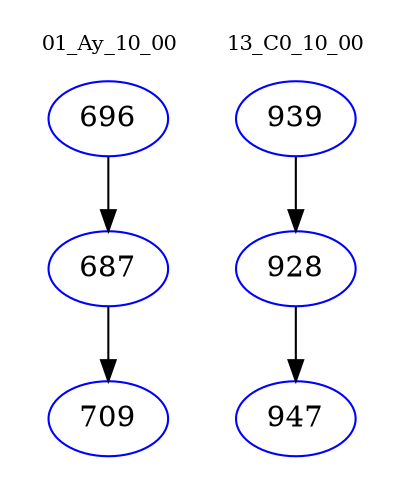 digraph{
subgraph cluster_0 {
color = white
label = "01_Ay_10_00";
fontsize=10;
T0_696 [label="696", color="blue"]
T0_696 -> T0_687 [color="black"]
T0_687 [label="687", color="blue"]
T0_687 -> T0_709 [color="black"]
T0_709 [label="709", color="blue"]
}
subgraph cluster_1 {
color = white
label = "13_C0_10_00";
fontsize=10;
T1_939 [label="939", color="blue"]
T1_939 -> T1_928 [color="black"]
T1_928 [label="928", color="blue"]
T1_928 -> T1_947 [color="black"]
T1_947 [label="947", color="blue"]
}
}
